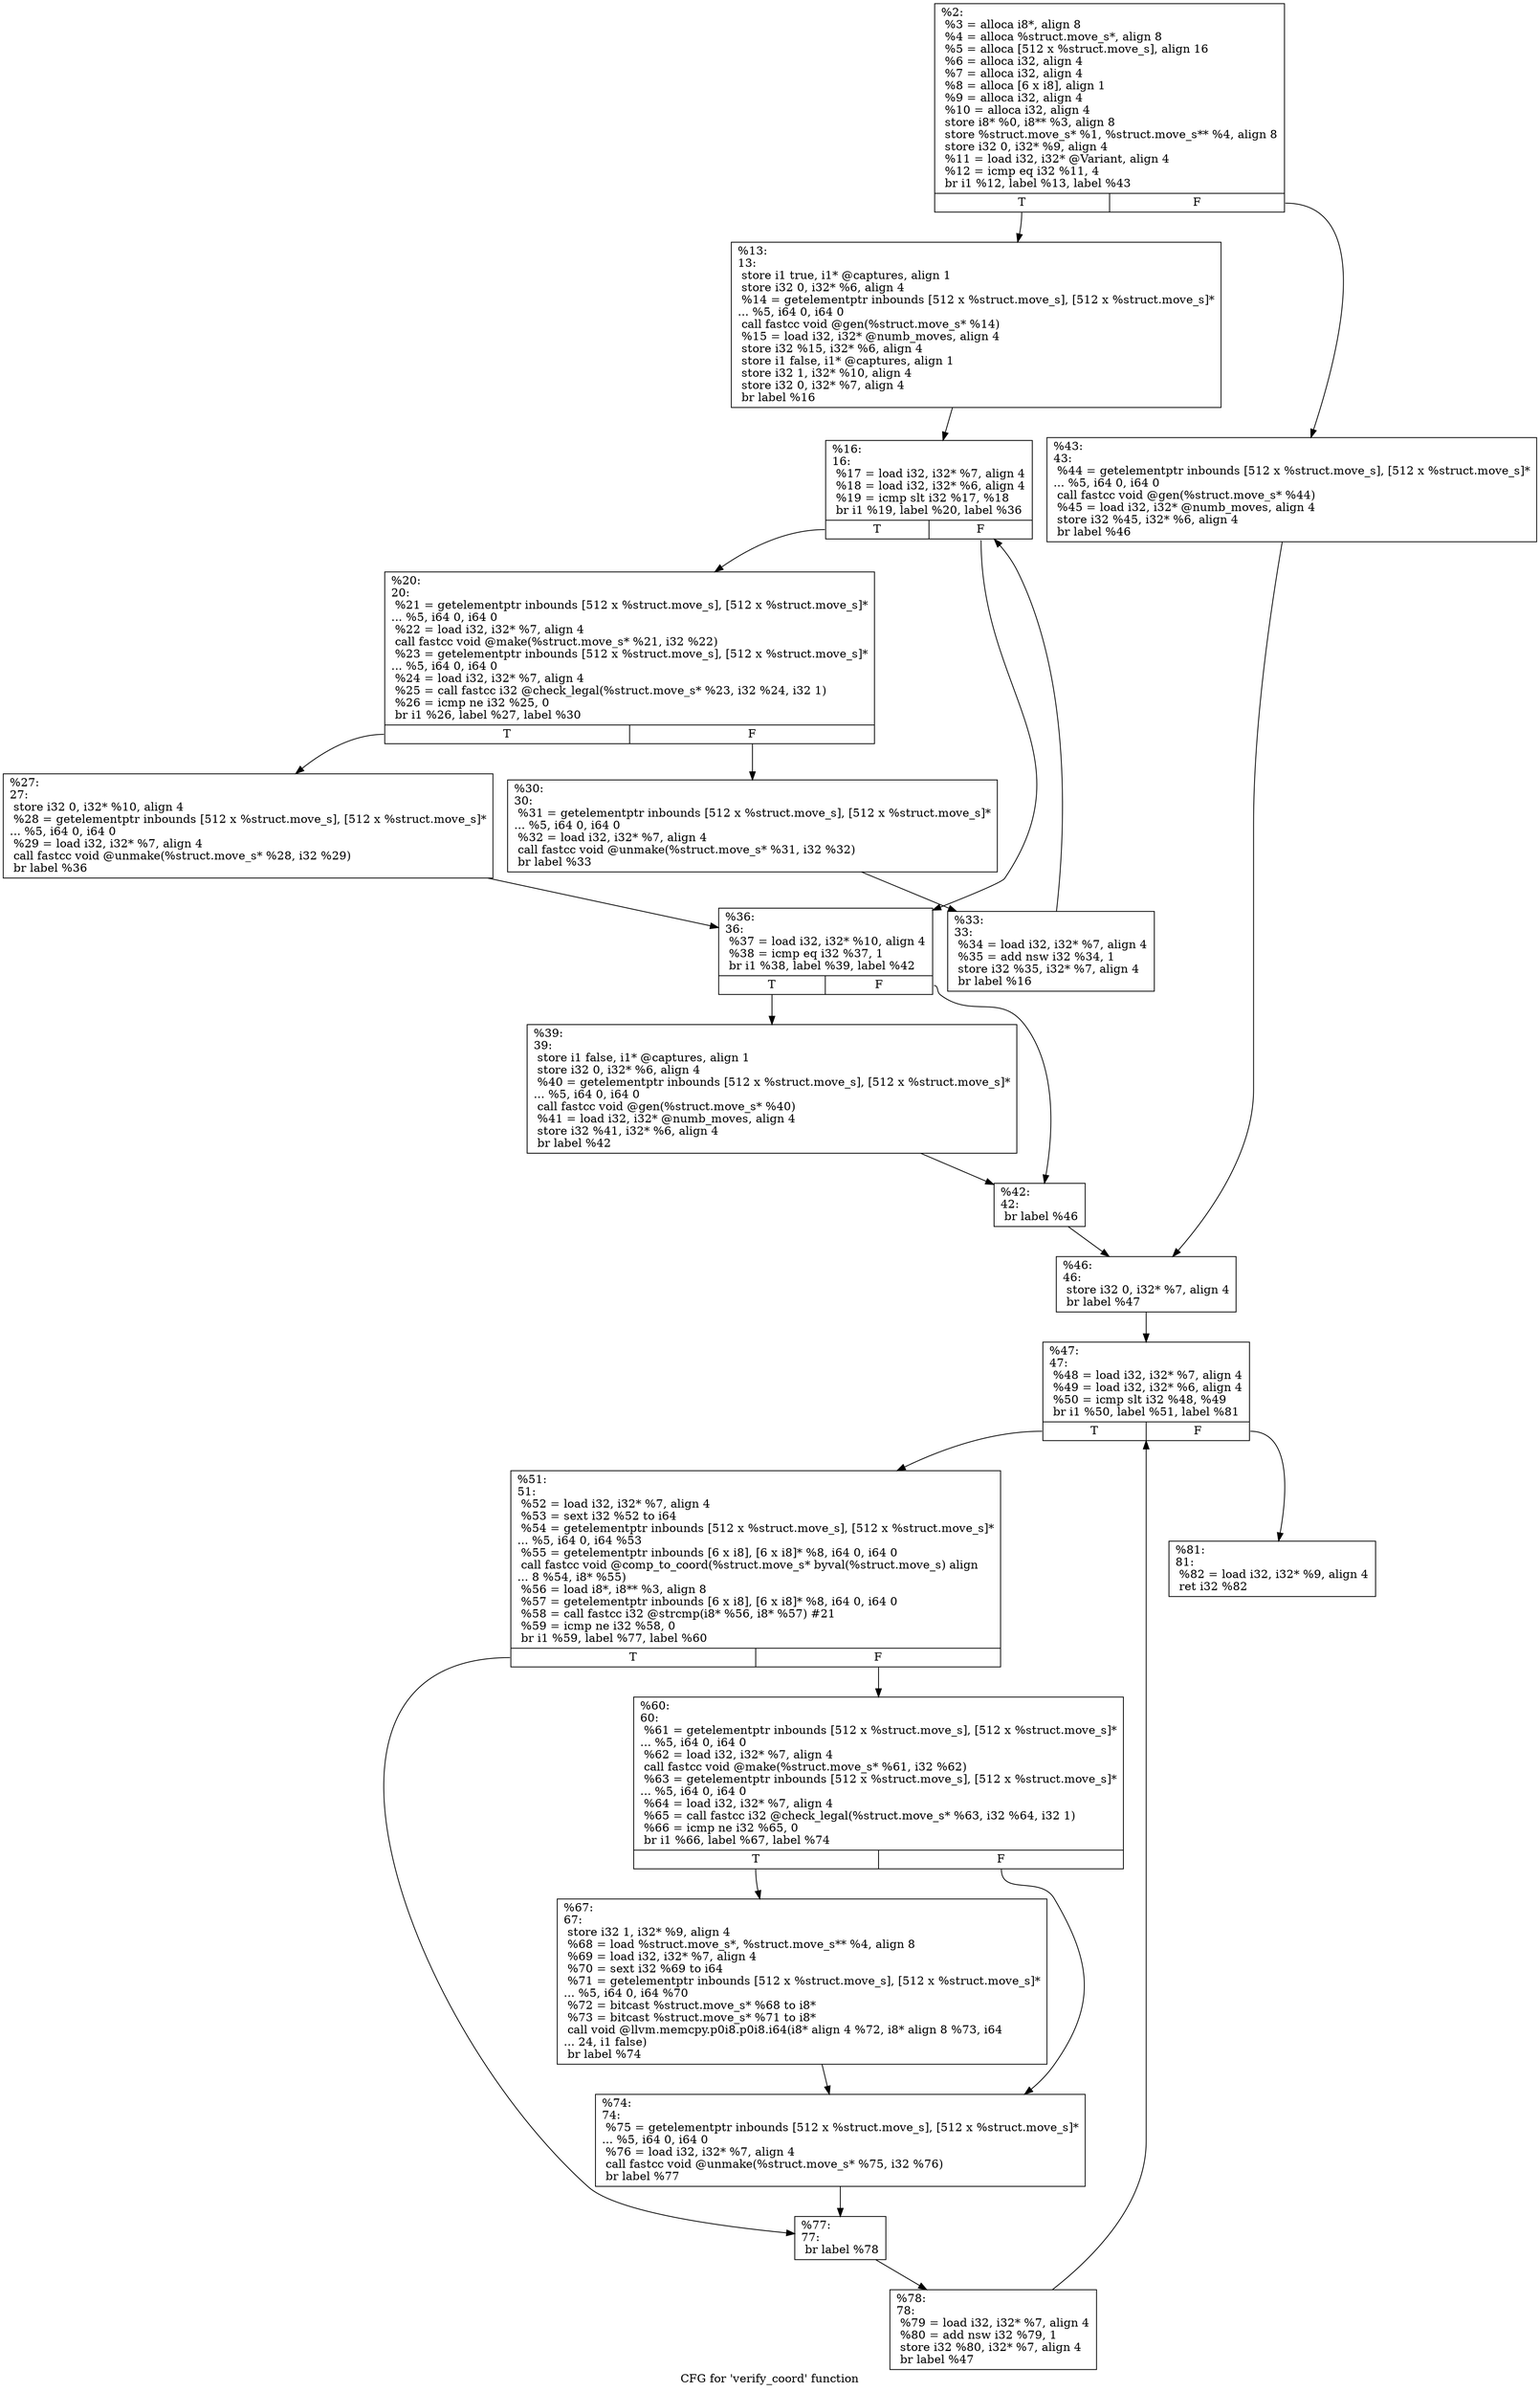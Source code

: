digraph "CFG for 'verify_coord' function" {
	label="CFG for 'verify_coord' function";

	Node0x27e0f60 [shape=record,label="{%2:\l  %3 = alloca i8*, align 8\l  %4 = alloca %struct.move_s*, align 8\l  %5 = alloca [512 x %struct.move_s], align 16\l  %6 = alloca i32, align 4\l  %7 = alloca i32, align 4\l  %8 = alloca [6 x i8], align 1\l  %9 = alloca i32, align 4\l  %10 = alloca i32, align 4\l  store i8* %0, i8** %3, align 8\l  store %struct.move_s* %1, %struct.move_s** %4, align 8\l  store i32 0, i32* %9, align 4\l  %11 = load i32, i32* @Variant, align 4\l  %12 = icmp eq i32 %11, 4\l  br i1 %12, label %13, label %43\l|{<s0>T|<s1>F}}"];
	Node0x27e0f60:s0 -> Node0x27e5300;
	Node0x27e0f60:s1 -> Node0x27e55d0;
	Node0x27e5300 [shape=record,label="{%13:\l13:                                               \l  store i1 true, i1* @captures, align 1\l  store i32 0, i32* %6, align 4\l  %14 = getelementptr inbounds [512 x %struct.move_s], [512 x %struct.move_s]*\l... %5, i64 0, i64 0\l  call fastcc void @gen(%struct.move_s* %14)\l  %15 = load i32, i32* @numb_moves, align 4\l  store i32 %15, i32* %6, align 4\l  store i1 false, i1* @captures, align 1\l  store i32 1, i32* %10, align 4\l  store i32 0, i32* %7, align 4\l  br label %16\l}"];
	Node0x27e5300 -> Node0x27e5350;
	Node0x27e5350 [shape=record,label="{%16:\l16:                                               \l  %17 = load i32, i32* %7, align 4\l  %18 = load i32, i32* %6, align 4\l  %19 = icmp slt i32 %17, %18\l  br i1 %19, label %20, label %36\l|{<s0>T|<s1>F}}"];
	Node0x27e5350:s0 -> Node0x27e53a0;
	Node0x27e5350:s1 -> Node0x27e54e0;
	Node0x27e53a0 [shape=record,label="{%20:\l20:                                               \l  %21 = getelementptr inbounds [512 x %struct.move_s], [512 x %struct.move_s]*\l... %5, i64 0, i64 0\l  %22 = load i32, i32* %7, align 4\l  call fastcc void @make(%struct.move_s* %21, i32 %22)\l  %23 = getelementptr inbounds [512 x %struct.move_s], [512 x %struct.move_s]*\l... %5, i64 0, i64 0\l  %24 = load i32, i32* %7, align 4\l  %25 = call fastcc i32 @check_legal(%struct.move_s* %23, i32 %24, i32 1)\l  %26 = icmp ne i32 %25, 0\l  br i1 %26, label %27, label %30\l|{<s0>T|<s1>F}}"];
	Node0x27e53a0:s0 -> Node0x27e53f0;
	Node0x27e53a0:s1 -> Node0x27e5440;
	Node0x27e53f0 [shape=record,label="{%27:\l27:                                               \l  store i32 0, i32* %10, align 4\l  %28 = getelementptr inbounds [512 x %struct.move_s], [512 x %struct.move_s]*\l... %5, i64 0, i64 0\l  %29 = load i32, i32* %7, align 4\l  call fastcc void @unmake(%struct.move_s* %28, i32 %29)\l  br label %36\l}"];
	Node0x27e53f0 -> Node0x27e54e0;
	Node0x27e5440 [shape=record,label="{%30:\l30:                                               \l  %31 = getelementptr inbounds [512 x %struct.move_s], [512 x %struct.move_s]*\l... %5, i64 0, i64 0\l  %32 = load i32, i32* %7, align 4\l  call fastcc void @unmake(%struct.move_s* %31, i32 %32)\l  br label %33\l}"];
	Node0x27e5440 -> Node0x27e5490;
	Node0x27e5490 [shape=record,label="{%33:\l33:                                               \l  %34 = load i32, i32* %7, align 4\l  %35 = add nsw i32 %34, 1\l  store i32 %35, i32* %7, align 4\l  br label %16\l}"];
	Node0x27e5490 -> Node0x27e5350;
	Node0x27e54e0 [shape=record,label="{%36:\l36:                                               \l  %37 = load i32, i32* %10, align 4\l  %38 = icmp eq i32 %37, 1\l  br i1 %38, label %39, label %42\l|{<s0>T|<s1>F}}"];
	Node0x27e54e0:s0 -> Node0x27e5530;
	Node0x27e54e0:s1 -> Node0x27e5580;
	Node0x27e5530 [shape=record,label="{%39:\l39:                                               \l  store i1 false, i1* @captures, align 1\l  store i32 0, i32* %6, align 4\l  %40 = getelementptr inbounds [512 x %struct.move_s], [512 x %struct.move_s]*\l... %5, i64 0, i64 0\l  call fastcc void @gen(%struct.move_s* %40)\l  %41 = load i32, i32* @numb_moves, align 4\l  store i32 %41, i32* %6, align 4\l  br label %42\l}"];
	Node0x27e5530 -> Node0x27e5580;
	Node0x27e5580 [shape=record,label="{%42:\l42:                                               \l  br label %46\l}"];
	Node0x27e5580 -> Node0x27e5620;
	Node0x27e55d0 [shape=record,label="{%43:\l43:                                               \l  %44 = getelementptr inbounds [512 x %struct.move_s], [512 x %struct.move_s]*\l... %5, i64 0, i64 0\l  call fastcc void @gen(%struct.move_s* %44)\l  %45 = load i32, i32* @numb_moves, align 4\l  store i32 %45, i32* %6, align 4\l  br label %46\l}"];
	Node0x27e55d0 -> Node0x27e5620;
	Node0x27e5620 [shape=record,label="{%46:\l46:                                               \l  store i32 0, i32* %7, align 4\l  br label %47\l}"];
	Node0x27e5620 -> Node0x27e5670;
	Node0x27e5670 [shape=record,label="{%47:\l47:                                               \l  %48 = load i32, i32* %7, align 4\l  %49 = load i32, i32* %6, align 4\l  %50 = icmp slt i32 %48, %49\l  br i1 %50, label %51, label %81\l|{<s0>T|<s1>F}}"];
	Node0x27e5670:s0 -> Node0x27e56c0;
	Node0x27e5670:s1 -> Node0x27e58a0;
	Node0x27e56c0 [shape=record,label="{%51:\l51:                                               \l  %52 = load i32, i32* %7, align 4\l  %53 = sext i32 %52 to i64\l  %54 = getelementptr inbounds [512 x %struct.move_s], [512 x %struct.move_s]*\l... %5, i64 0, i64 %53\l  %55 = getelementptr inbounds [6 x i8], [6 x i8]* %8, i64 0, i64 0\l  call fastcc void @comp_to_coord(%struct.move_s* byval(%struct.move_s) align\l... 8 %54, i8* %55)\l  %56 = load i8*, i8** %3, align 8\l  %57 = getelementptr inbounds [6 x i8], [6 x i8]* %8, i64 0, i64 0\l  %58 = call fastcc i32 @strcmp(i8* %56, i8* %57) #21\l  %59 = icmp ne i32 %58, 0\l  br i1 %59, label %77, label %60\l|{<s0>T|<s1>F}}"];
	Node0x27e56c0:s0 -> Node0x27e5800;
	Node0x27e56c0:s1 -> Node0x27e5710;
	Node0x27e5710 [shape=record,label="{%60:\l60:                                               \l  %61 = getelementptr inbounds [512 x %struct.move_s], [512 x %struct.move_s]*\l... %5, i64 0, i64 0\l  %62 = load i32, i32* %7, align 4\l  call fastcc void @make(%struct.move_s* %61, i32 %62)\l  %63 = getelementptr inbounds [512 x %struct.move_s], [512 x %struct.move_s]*\l... %5, i64 0, i64 0\l  %64 = load i32, i32* %7, align 4\l  %65 = call fastcc i32 @check_legal(%struct.move_s* %63, i32 %64, i32 1)\l  %66 = icmp ne i32 %65, 0\l  br i1 %66, label %67, label %74\l|{<s0>T|<s1>F}}"];
	Node0x27e5710:s0 -> Node0x27e5760;
	Node0x27e5710:s1 -> Node0x27e57b0;
	Node0x27e5760 [shape=record,label="{%67:\l67:                                               \l  store i32 1, i32* %9, align 4\l  %68 = load %struct.move_s*, %struct.move_s** %4, align 8\l  %69 = load i32, i32* %7, align 4\l  %70 = sext i32 %69 to i64\l  %71 = getelementptr inbounds [512 x %struct.move_s], [512 x %struct.move_s]*\l... %5, i64 0, i64 %70\l  %72 = bitcast %struct.move_s* %68 to i8*\l  %73 = bitcast %struct.move_s* %71 to i8*\l  call void @llvm.memcpy.p0i8.p0i8.i64(i8* align 4 %72, i8* align 8 %73, i64\l... 24, i1 false)\l  br label %74\l}"];
	Node0x27e5760 -> Node0x27e57b0;
	Node0x27e57b0 [shape=record,label="{%74:\l74:                                               \l  %75 = getelementptr inbounds [512 x %struct.move_s], [512 x %struct.move_s]*\l... %5, i64 0, i64 0\l  %76 = load i32, i32* %7, align 4\l  call fastcc void @unmake(%struct.move_s* %75, i32 %76)\l  br label %77\l}"];
	Node0x27e57b0 -> Node0x27e5800;
	Node0x27e5800 [shape=record,label="{%77:\l77:                                               \l  br label %78\l}"];
	Node0x27e5800 -> Node0x27e5850;
	Node0x27e5850 [shape=record,label="{%78:\l78:                                               \l  %79 = load i32, i32* %7, align 4\l  %80 = add nsw i32 %79, 1\l  store i32 %80, i32* %7, align 4\l  br label %47\l}"];
	Node0x27e5850 -> Node0x27e5670;
	Node0x27e58a0 [shape=record,label="{%81:\l81:                                               \l  %82 = load i32, i32* %9, align 4\l  ret i32 %82\l}"];
}
